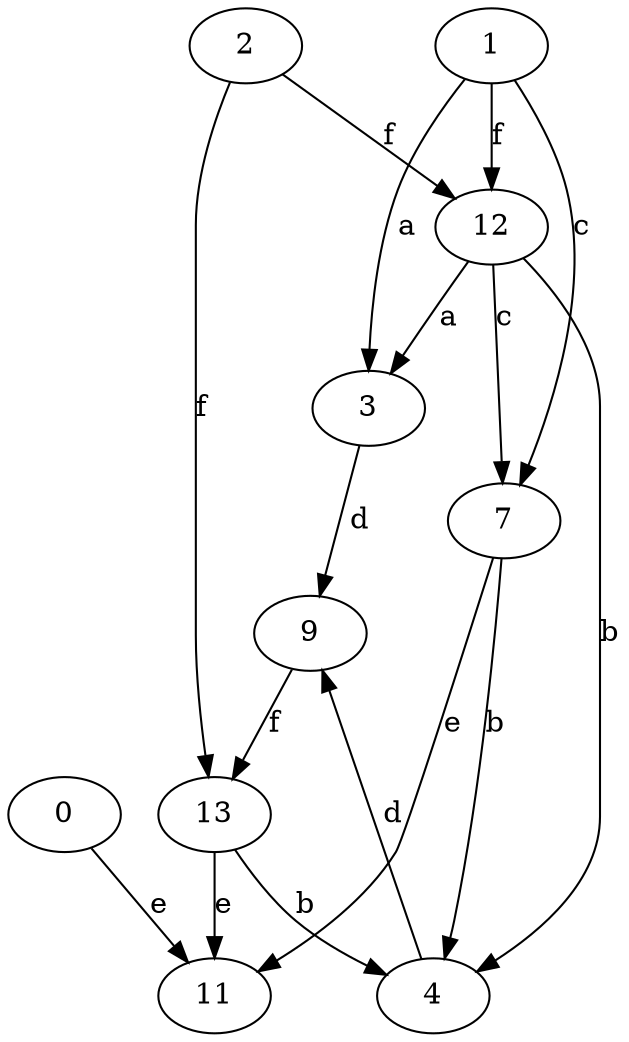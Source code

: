 strict digraph  {
1;
2;
3;
4;
7;
0;
9;
11;
12;
13;
1 -> 3  [label=a];
1 -> 7  [label=c];
1 -> 12  [label=f];
2 -> 12  [label=f];
2 -> 13  [label=f];
3 -> 9  [label=d];
4 -> 9  [label=d];
7 -> 4  [label=b];
7 -> 11  [label=e];
0 -> 11  [label=e];
9 -> 13  [label=f];
12 -> 3  [label=a];
12 -> 4  [label=b];
12 -> 7  [label=c];
13 -> 4  [label=b];
13 -> 11  [label=e];
}
